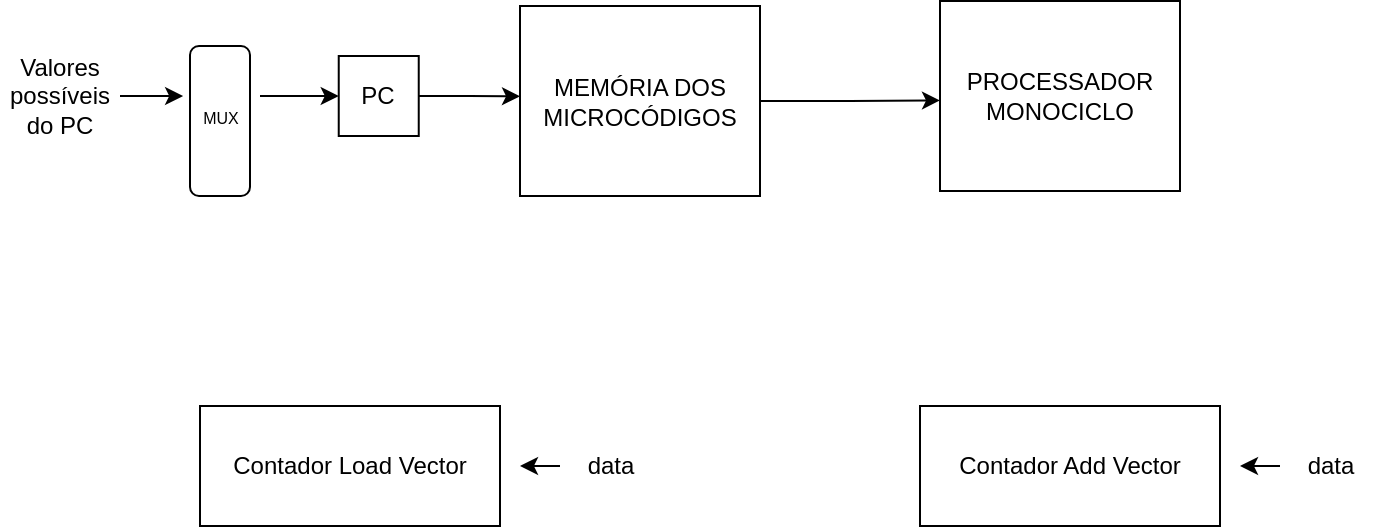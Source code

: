 <mxfile version="26.2.14">
  <diagram name="Página-1" id="aDJFjuvdfm2m0iCEc46m">
    <mxGraphModel dx="1251" dy="483" grid="1" gridSize="10" guides="1" tooltips="1" connect="1" arrows="1" fold="1" page="1" pageScale="1" pageWidth="827" pageHeight="1169" math="0" shadow="0">
      <root>
        <mxCell id="0" />
        <mxCell id="1" parent="0" />
        <mxCell id="2PydGYi8qXmNow0a-F2Y-10" style="edgeStyle=orthogonalEdgeStyle;rounded=0;orthogonalLoop=1;jettySize=auto;html=1;exitX=1;exitY=0.5;exitDx=0;exitDy=0;" edge="1" parent="1" source="2PydGYi8qXmNow0a-F2Y-2">
          <mxGeometry relative="1" as="geometry">
            <mxPoint x="320" y="285.138" as="targetPoint" />
          </mxGeometry>
        </mxCell>
        <mxCell id="2PydGYi8qXmNow0a-F2Y-2" value="PC" style="whiteSpace=wrap;html=1;" vertex="1" parent="1">
          <mxGeometry x="229.37" y="265" width="40" height="40" as="geometry" />
        </mxCell>
        <mxCell id="2PydGYi8qXmNow0a-F2Y-3" value="" style="group" vertex="1" connectable="0" parent="1">
          <mxGeometry x="150" y="260" width="40" height="75" as="geometry" />
        </mxCell>
        <mxCell id="2PydGYi8qXmNow0a-F2Y-4" value="" style="rounded=1;whiteSpace=wrap;html=1;rotation=-90;" vertex="1" parent="2PydGYi8qXmNow0a-F2Y-3">
          <mxGeometry x="-17.5" y="22.5" width="75" height="30" as="geometry" />
        </mxCell>
        <mxCell id="2PydGYi8qXmNow0a-F2Y-5" value="&lt;font style=&quot;font-size: 8px;&quot;&gt;MUX&lt;/font&gt;" style="text;html=1;align=center;verticalAlign=middle;resizable=0;points=[];autosize=1;strokeColor=none;fillColor=none;" vertex="1" parent="2PydGYi8qXmNow0a-F2Y-3">
          <mxGeometry y="20" width="40" height="30" as="geometry" />
        </mxCell>
        <mxCell id="2PydGYi8qXmNow0a-F2Y-6" style="edgeStyle=orthogonalEdgeStyle;rounded=0;orthogonalLoop=1;jettySize=auto;html=1;entryX=0;entryY=0.5;entryDx=0;entryDy=0;" edge="1" parent="1" source="2PydGYi8qXmNow0a-F2Y-5" target="2PydGYi8qXmNow0a-F2Y-2">
          <mxGeometry relative="1" as="geometry">
            <Array as="points">
              <mxPoint x="220" y="285" />
              <mxPoint x="220" y="285" />
            </Array>
          </mxGeometry>
        </mxCell>
        <mxCell id="2PydGYi8qXmNow0a-F2Y-7" style="edgeStyle=orthogonalEdgeStyle;rounded=0;orthogonalLoop=1;jettySize=auto;html=1;exitX=1;exitY=0.5;exitDx=0;exitDy=0;entryX=0.039;entryY=0.168;entryDx=0;entryDy=0;entryPerimeter=0;" edge="1" parent="1" source="2PydGYi8qXmNow0a-F2Y-8" target="2PydGYi8qXmNow0a-F2Y-5">
          <mxGeometry relative="1" as="geometry">
            <mxPoint x="140" y="285.286" as="targetPoint" />
          </mxGeometry>
        </mxCell>
        <mxCell id="2PydGYi8qXmNow0a-F2Y-8" value="Valores possíveis do PC" style="text;html=1;align=center;verticalAlign=middle;whiteSpace=wrap;rounded=0;fontColor=light-dark(#000000,#000000);" vertex="1" parent="1">
          <mxGeometry x="60" y="270" width="60" height="30" as="geometry" />
        </mxCell>
        <mxCell id="2PydGYi8qXmNow0a-F2Y-15" style="edgeStyle=orthogonalEdgeStyle;rounded=0;orthogonalLoop=1;jettySize=auto;html=1;exitX=1;exitY=0.5;exitDx=0;exitDy=0;" edge="1" parent="1" source="2PydGYi8qXmNow0a-F2Y-9">
          <mxGeometry relative="1" as="geometry">
            <mxPoint x="530" y="287.207" as="targetPoint" />
          </mxGeometry>
        </mxCell>
        <mxCell id="2PydGYi8qXmNow0a-F2Y-9" value="MEMÓRIA DOS MICROCÓDIGOS" style="whiteSpace=wrap;html=1;" vertex="1" parent="1">
          <mxGeometry x="320" y="240" width="120" height="95" as="geometry" />
        </mxCell>
        <mxCell id="2PydGYi8qXmNow0a-F2Y-12" value="&lt;div&gt;PROCESSADOR&lt;/div&gt;&lt;div&gt;MONOCICLO&lt;/div&gt;" style="whiteSpace=wrap;html=1;" vertex="1" parent="1">
          <mxGeometry x="530" y="237.5" width="120" height="95" as="geometry" />
        </mxCell>
        <mxCell id="2PydGYi8qXmNow0a-F2Y-16" value="Contador Add Vector" style="whiteSpace=wrap;html=1;" vertex="1" parent="1">
          <mxGeometry x="520" y="440" width="150" height="60" as="geometry" />
        </mxCell>
        <mxCell id="2PydGYi8qXmNow0a-F2Y-17" value="Contador Load Vector" style="whiteSpace=wrap;html=1;" vertex="1" parent="1">
          <mxGeometry x="160" y="440" width="150" height="60" as="geometry" />
        </mxCell>
        <mxCell id="2PydGYi8qXmNow0a-F2Y-19" style="edgeStyle=orthogonalEdgeStyle;rounded=0;orthogonalLoop=1;jettySize=auto;html=1;" edge="1" parent="1" source="2PydGYi8qXmNow0a-F2Y-18">
          <mxGeometry relative="1" as="geometry">
            <mxPoint x="320" y="470" as="targetPoint" />
          </mxGeometry>
        </mxCell>
        <mxCell id="2PydGYi8qXmNow0a-F2Y-18" value="data" style="text;html=1;align=center;verticalAlign=middle;resizable=0;points=[];autosize=1;strokeColor=none;fillColor=none;" vertex="1" parent="1">
          <mxGeometry x="340" y="455" width="50" height="30" as="geometry" />
        </mxCell>
        <mxCell id="2PydGYi8qXmNow0a-F2Y-21" style="edgeStyle=orthogonalEdgeStyle;rounded=0;orthogonalLoop=1;jettySize=auto;html=1;" edge="1" parent="1" source="2PydGYi8qXmNow0a-F2Y-20">
          <mxGeometry relative="1" as="geometry">
            <mxPoint x="680" y="470" as="targetPoint" />
          </mxGeometry>
        </mxCell>
        <mxCell id="2PydGYi8qXmNow0a-F2Y-20" value="data" style="text;html=1;align=center;verticalAlign=middle;resizable=0;points=[];autosize=1;strokeColor=none;fillColor=none;" vertex="1" parent="1">
          <mxGeometry x="700" y="455" width="50" height="30" as="geometry" />
        </mxCell>
      </root>
    </mxGraphModel>
  </diagram>
</mxfile>
